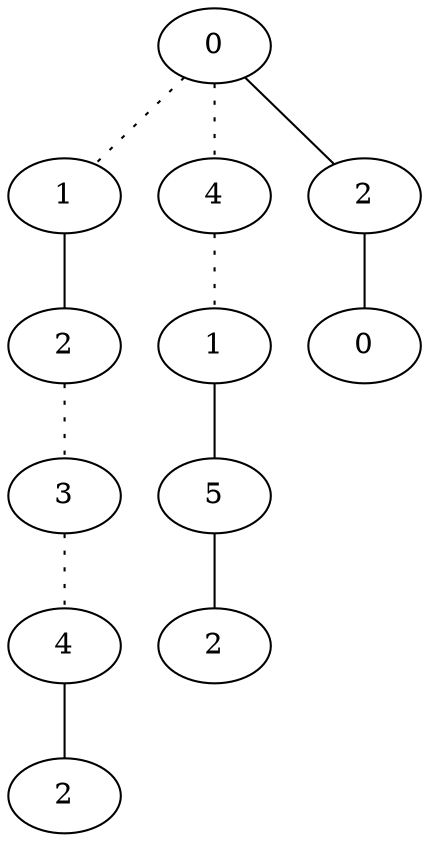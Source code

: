 graph {
a0[label=0];
a1[label=1];
a2[label=2];
a3[label=3];
a4[label=4];
a5[label=2];
a6[label=4];
a7[label=1];
a8[label=5];
a9[label=2];
a10[label=2];
a11[label=0];
a0 -- a1 [style=dotted];
a0 -- a6 [style=dotted];
a0 -- a10;
a1 -- a2;
a2 -- a3 [style=dotted];
a3 -- a4 [style=dotted];
a4 -- a5;
a6 -- a7 [style=dotted];
a7 -- a8;
a8 -- a9;
a10 -- a11;
}

